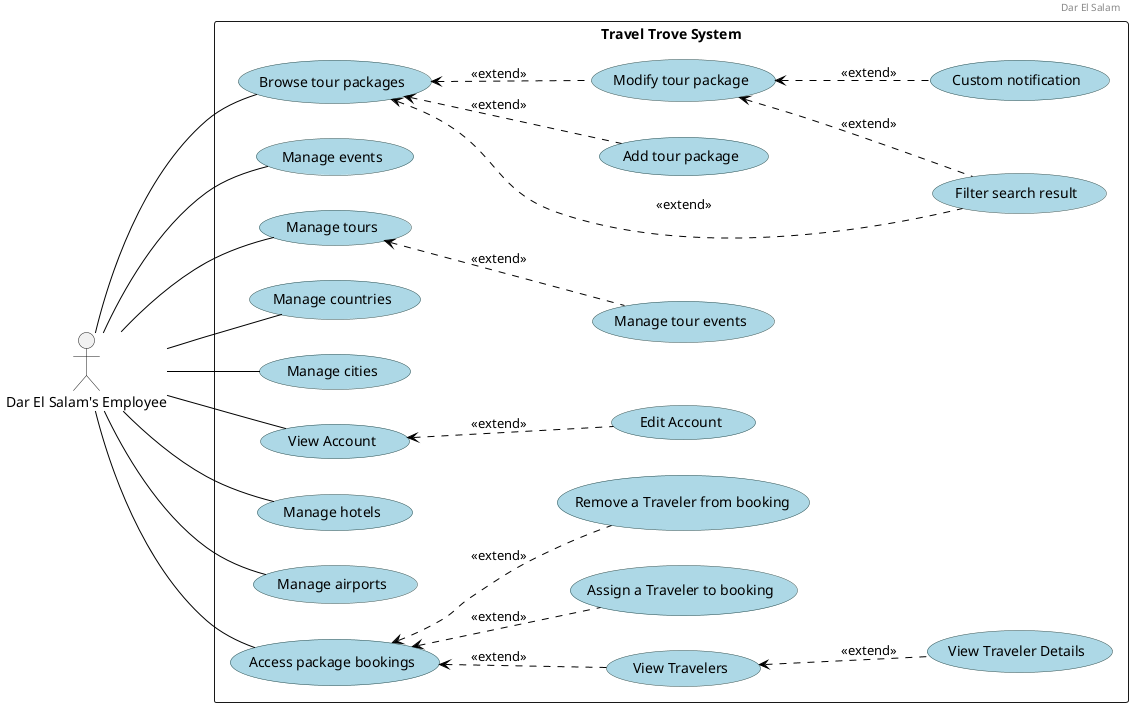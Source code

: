 @startuml
left to right direction

' Add a header with left alignment
header
Dar El Salam
endheader

' Custom skin parameters for use cases
skinparam usecase {
    BackgroundColor lightblue
    BorderColor DarkSlateGray
    ArrowColor Black
}

actor "Dar El Salam's Employee" as Employee

rectangle "Travel Trove System" {

    usecase "Browse tour packages"
    usecase "Add tour package"
    usecase "Modify tour package"
    usecase "Filter search result"
    usecase "Custom notification"
    usecase "Manage events"
    usecase "Manage tours"
    usecase "Manage countries"
    usecase "Manage cities"
    usecase "Manage tour events"
    usecase "View Account"
    usecase "Edit Account"
    usecase "Manage hotels"
    usecase "Manage airports"

    usecase "Access package bookings"
    usecase "Assign a Traveler to booking"
    usecase "Remove a Traveler from booking"
    usecase "View Travelers"
    usecase "View Traveler Details"
}
Employee -- "Browse tour packages"
Employee -- "Manage events"
Employee -- "Manage tours"
Employee -- "Manage countries"
Employee -- "Manage cities"
Employee -- "View Account"
Employee -- "Manage hotels"
Employee -- "Manage airports"
Employee -- "Access package bookings"

"Browse tour packages" <.. "Filter search result" : <<extend>>
"Browse tour packages" <.. "Add tour package" : <<extend>>
"Browse tour packages" <.. "Modify tour package" : <<extend>>
"Modify tour package" <.. "Custom notification" : <<extend>>
"Modify tour package" <.. "Filter search result" : <<extend>>
"Manage tours" <.. "Manage tour events" : <<extend>>
"View Account" <.. "Edit Account" : <<extend>>
"Access package bookings" <.. "Assign a Traveler to booking" : <<extend>>
"Access package bookings" <.. "Remove a Traveler from booking" : <<extend>>
"Access package bookings" <.. "View Travelers" : <<extend>>
"View Travelers" <.. "View Traveler Details" : <<extend>>

@enduml